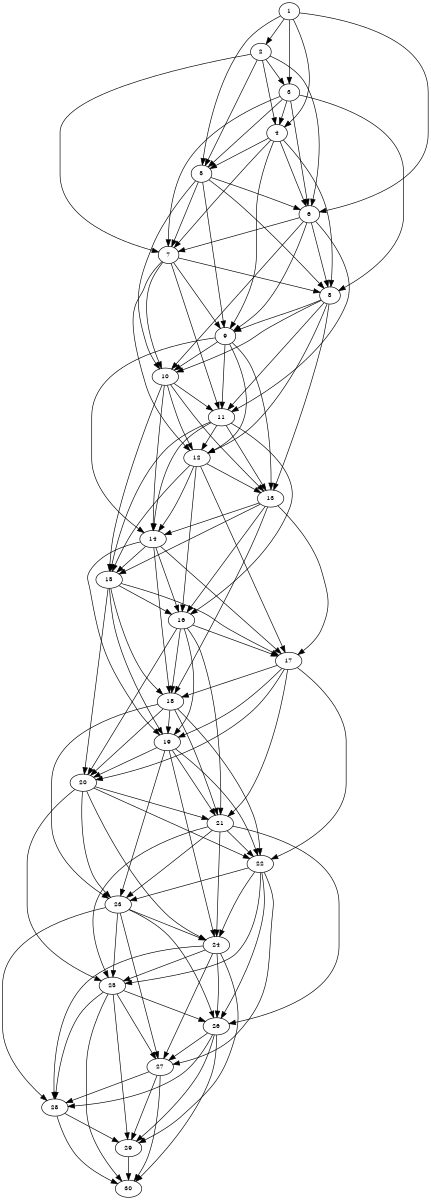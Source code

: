 digraph G {
  size="11.5,8"; node[fontsize=10,height=0.01,width=0.01]; edge[len=3.0];
  1 -> 6;
  1 -> 5;
  1 -> 4;
  1 -> 3;
  1 -> 2;
  2 -> 7;
  2 -> 6;
  2 -> 5;
  2 -> 4;
  2 -> 3;
  3 -> 8;
  3 -> 7;
  3 -> 6;
  3 -> 5;
  3 -> 4;
  4 -> 9;
  4 -> 8;
  4 -> 7;
  4 -> 6;
  4 -> 5;
  5 -> 10;
  5 -> 9;
  5 -> 8;
  5 -> 7;
  5 -> 6;
  6 -> 11;
  6 -> 10;
  6 -> 9;
  6 -> 8;
  6 -> 7;
  7 -> 12;
  7 -> 11;
  7 -> 10;
  7 -> 9;
  7 -> 8;
  8 -> 13;
  8 -> 12;
  8 -> 11;
  8 -> 10;
  8 -> 9;
  9 -> 14;
  9 -> 13;
  9 -> 12;
  9 -> 11;
  9 -> 10;
  10 -> 15;
  10 -> 14;
  10 -> 13;
  10 -> 12;
  10 -> 11;
  11 -> 16;
  11 -> 15;
  11 -> 14;
  11 -> 13;
  11 -> 12;
  12 -> 17;
  12 -> 16;
  12 -> 15;
  12 -> 14;
  12 -> 13;
  13 -> 18;
  13 -> 17;
  13 -> 16;
  13 -> 15;
  13 -> 14;
  14 -> 19;
  14 -> 18;
  14 -> 17;
  14 -> 16;
  14 -> 15;
  15 -> 20;
  15 -> 19;
  15 -> 18;
  15 -> 17;
  15 -> 16;
  16 -> 21;
  16 -> 20;
  16 -> 19;
  16 -> 18;
  16 -> 17;
  17 -> 22;
  17 -> 21;
  17 -> 20;
  17 -> 19;
  17 -> 18;
  18 -> 23;
  18 -> 22;
  18 -> 21;
  18 -> 20;
  18 -> 19;
  19 -> 24;
  19 -> 23;
  19 -> 22;
  19 -> 21;
  19 -> 20;
  20 -> 25;
  20 -> 24;
  20 -> 23;
  20 -> 22;
  20 -> 21;
  21 -> 26;
  21 -> 25;
  21 -> 24;
  21 -> 23;
  21 -> 22;
  22 -> 27;
  22 -> 26;
  22 -> 25;
  22 -> 24;
  22 -> 23;
  23 -> 28;
  23 -> 27;
  23 -> 26;
  23 -> 25;
  23 -> 24;
  24 -> 29;
  24 -> 28;
  24 -> 27;
  24 -> 26;
  24 -> 25;
  25 -> 30;
  25 -> 29;
  25 -> 28;
  25 -> 27;
  25 -> 26;
  26 -> 30;
  26 -> 29;
  26 -> 28;
  26 -> 27;
  27 -> 30;
  27 -> 29;
  27 -> 28;
  28 -> 30;
  28 -> 29;
  29 -> 30;
}
